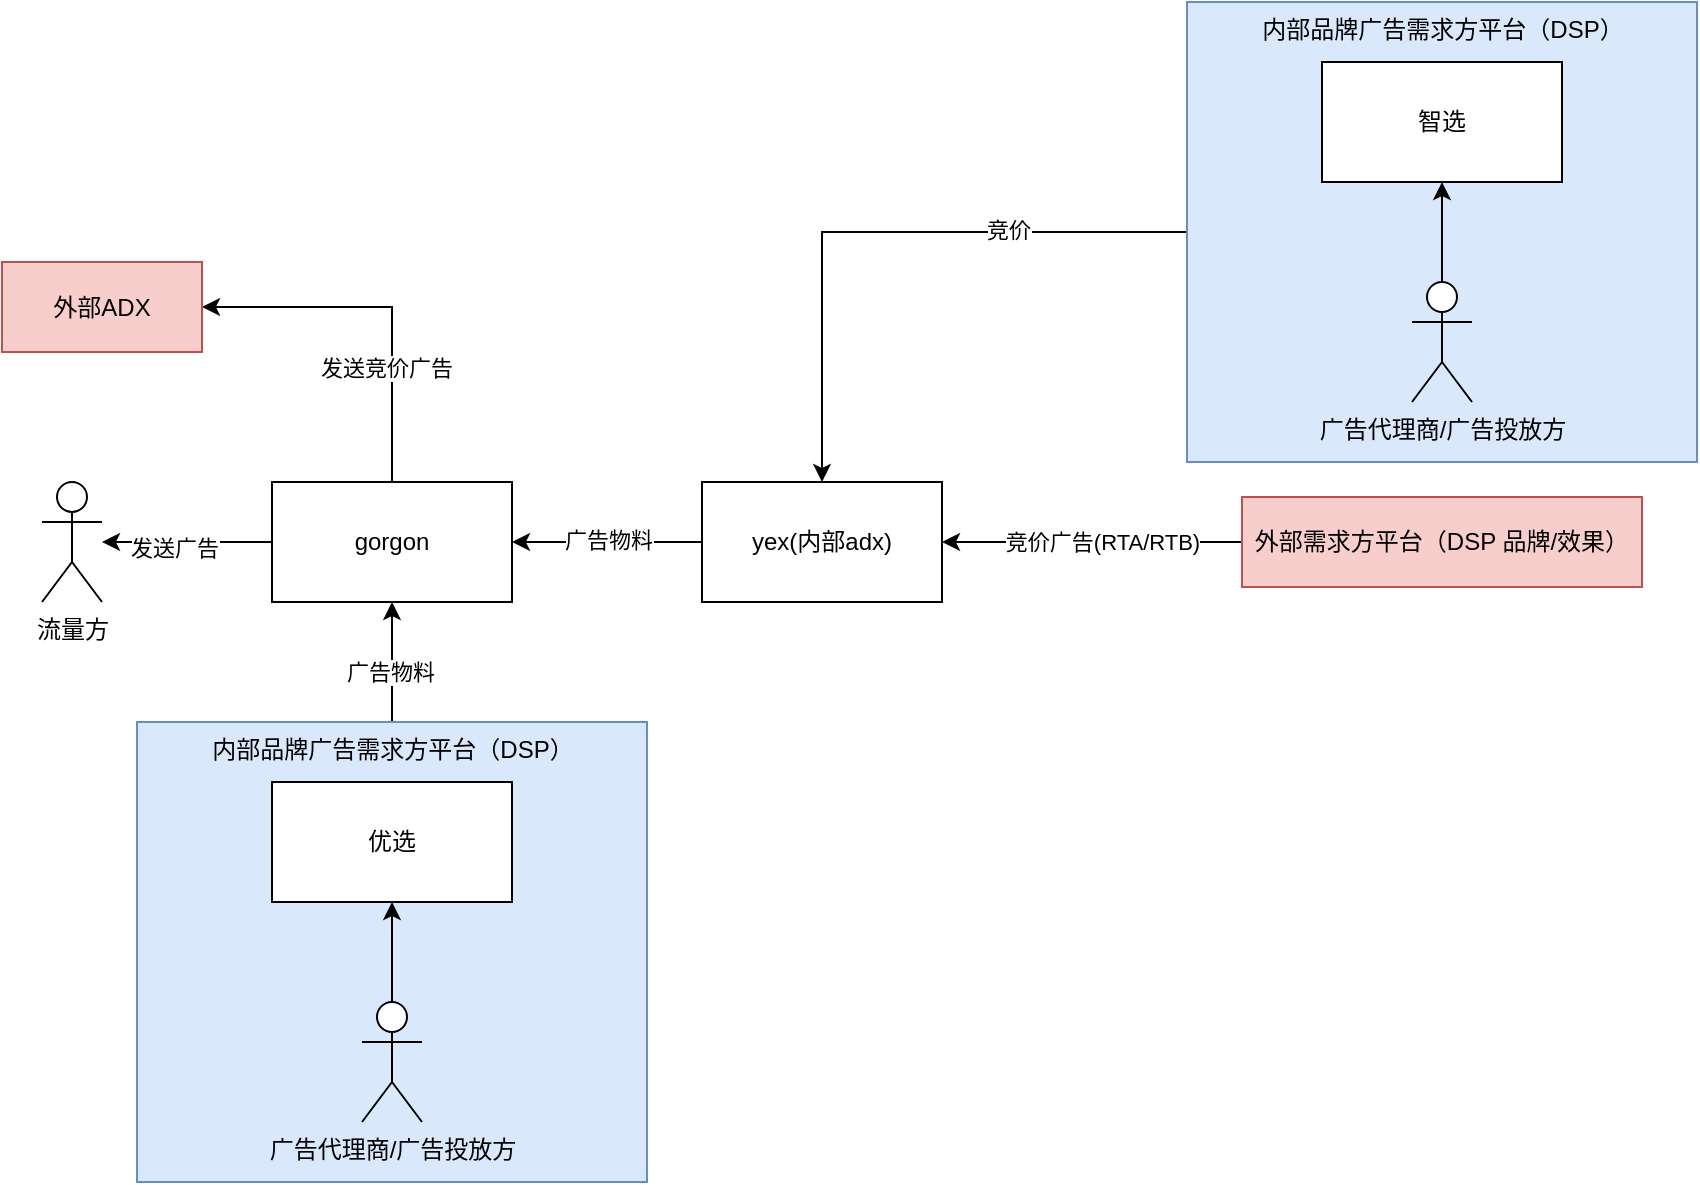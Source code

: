 <mxfile version="24.2.0" type="github">
  <diagram name="第 1 页" id="DZKvMR4NqTbN847J7-GW">
    <mxGraphModel dx="1026" dy="591" grid="1" gridSize="10" guides="1" tooltips="1" connect="1" arrows="1" fold="1" page="1" pageScale="1" pageWidth="827" pageHeight="1169" math="0" shadow="0">
      <root>
        <mxCell id="0" />
        <mxCell id="1" parent="0" />
        <mxCell id="5Lwf3cJAL7MCHCofSX3t-14" value="" style="edgeStyle=orthogonalEdgeStyle;rounded=0;orthogonalLoop=1;jettySize=auto;html=1;" edge="1" parent="1" source="5Lwf3cJAL7MCHCofSX3t-9" target="5Lwf3cJAL7MCHCofSX3t-1">
          <mxGeometry relative="1" as="geometry" />
        </mxCell>
        <mxCell id="5Lwf3cJAL7MCHCofSX3t-17" value="广告物料" style="edgeLabel;html=1;align=center;verticalAlign=middle;resizable=0;points=[];" vertex="1" connectable="0" parent="5Lwf3cJAL7MCHCofSX3t-14">
          <mxGeometry x="-0.167" y="1" relative="1" as="geometry">
            <mxPoint as="offset" />
          </mxGeometry>
        </mxCell>
        <mxCell id="5Lwf3cJAL7MCHCofSX3t-9" value="内部品牌广告需求方平台（DSP）" style="rounded=0;whiteSpace=wrap;html=1;fillColor=#dae8fc;strokeColor=#6c8ebf;verticalAlign=top;" vertex="1" parent="1">
          <mxGeometry x="107.5" y="420" width="255" height="230" as="geometry" />
        </mxCell>
        <mxCell id="5Lwf3cJAL7MCHCofSX3t-16" value="" style="edgeStyle=orthogonalEdgeStyle;rounded=0;orthogonalLoop=1;jettySize=auto;html=1;" edge="1" parent="1" source="5Lwf3cJAL7MCHCofSX3t-1" target="5Lwf3cJAL7MCHCofSX3t-12">
          <mxGeometry relative="1" as="geometry" />
        </mxCell>
        <mxCell id="5Lwf3cJAL7MCHCofSX3t-18" value="发送广告" style="edgeLabel;html=1;align=center;verticalAlign=middle;resizable=0;points=[];" vertex="1" connectable="0" parent="5Lwf3cJAL7MCHCofSX3t-16">
          <mxGeometry x="0.153" y="3" relative="1" as="geometry">
            <mxPoint as="offset" />
          </mxGeometry>
        </mxCell>
        <mxCell id="5Lwf3cJAL7MCHCofSX3t-26" style="edgeStyle=orthogonalEdgeStyle;rounded=0;orthogonalLoop=1;jettySize=auto;html=1;exitX=0.5;exitY=0;exitDx=0;exitDy=0;entryX=1;entryY=0.5;entryDx=0;entryDy=0;" edge="1" parent="1" source="5Lwf3cJAL7MCHCofSX3t-1" target="5Lwf3cJAL7MCHCofSX3t-25">
          <mxGeometry relative="1" as="geometry" />
        </mxCell>
        <mxCell id="5Lwf3cJAL7MCHCofSX3t-27" value="发送竞价广告" style="edgeLabel;html=1;align=center;verticalAlign=middle;resizable=0;points=[];" vertex="1" connectable="0" parent="5Lwf3cJAL7MCHCofSX3t-26">
          <mxGeometry x="-0.372" y="3" relative="1" as="geometry">
            <mxPoint as="offset" />
          </mxGeometry>
        </mxCell>
        <mxCell id="5Lwf3cJAL7MCHCofSX3t-1" value="gorgon" style="rounded=0;whiteSpace=wrap;html=1;" vertex="1" parent="1">
          <mxGeometry x="175" y="300" width="120" height="60" as="geometry" />
        </mxCell>
        <mxCell id="5Lwf3cJAL7MCHCofSX3t-3" value="优选" style="rounded=0;whiteSpace=wrap;html=1;" vertex="1" parent="1">
          <mxGeometry x="175" y="450" width="120" height="60" as="geometry" />
        </mxCell>
        <mxCell id="5Lwf3cJAL7MCHCofSX3t-6" value="" style="edgeStyle=orthogonalEdgeStyle;rounded=0;orthogonalLoop=1;jettySize=auto;html=1;" edge="1" parent="1" source="5Lwf3cJAL7MCHCofSX3t-4" target="5Lwf3cJAL7MCHCofSX3t-3">
          <mxGeometry relative="1" as="geometry" />
        </mxCell>
        <mxCell id="5Lwf3cJAL7MCHCofSX3t-4" value="广告代理商/广告投放方" style="shape=umlActor;verticalLabelPosition=bottom;verticalAlign=top;html=1;outlineConnect=0;" vertex="1" parent="1">
          <mxGeometry x="220" y="560" width="30" height="60" as="geometry" />
        </mxCell>
        <mxCell id="5Lwf3cJAL7MCHCofSX3t-12" value="流量方" style="shape=umlActor;verticalLabelPosition=bottom;verticalAlign=top;html=1;outlineConnect=0;" vertex="1" parent="1">
          <mxGeometry x="60" y="300" width="30" height="60" as="geometry" />
        </mxCell>
        <mxCell id="5Lwf3cJAL7MCHCofSX3t-20" value="" style="edgeStyle=orthogonalEdgeStyle;rounded=0;orthogonalLoop=1;jettySize=auto;html=1;" edge="1" parent="1" source="5Lwf3cJAL7MCHCofSX3t-19" target="5Lwf3cJAL7MCHCofSX3t-1">
          <mxGeometry relative="1" as="geometry" />
        </mxCell>
        <mxCell id="5Lwf3cJAL7MCHCofSX3t-24" value="广告物料" style="edgeLabel;html=1;align=center;verticalAlign=middle;resizable=0;points=[];" vertex="1" connectable="0" parent="5Lwf3cJAL7MCHCofSX3t-20">
          <mxGeometry x="-0.011" y="-1" relative="1" as="geometry">
            <mxPoint as="offset" />
          </mxGeometry>
        </mxCell>
        <mxCell id="5Lwf3cJAL7MCHCofSX3t-19" value="yex(内部adx)" style="rounded=0;whiteSpace=wrap;html=1;" vertex="1" parent="1">
          <mxGeometry x="390" y="300" width="120" height="60" as="geometry" />
        </mxCell>
        <mxCell id="5Lwf3cJAL7MCHCofSX3t-22" value="" style="edgeStyle=orthogonalEdgeStyle;rounded=0;orthogonalLoop=1;jettySize=auto;html=1;" edge="1" parent="1" source="5Lwf3cJAL7MCHCofSX3t-21" target="5Lwf3cJAL7MCHCofSX3t-19">
          <mxGeometry relative="1" as="geometry" />
        </mxCell>
        <mxCell id="5Lwf3cJAL7MCHCofSX3t-23" value="竞价广告(RTA/RTB)" style="edgeLabel;html=1;align=center;verticalAlign=middle;resizable=0;points=[];" vertex="1" connectable="0" parent="5Lwf3cJAL7MCHCofSX3t-22">
          <mxGeometry x="-0.267" y="-1" relative="1" as="geometry">
            <mxPoint x="-15" y="1" as="offset" />
          </mxGeometry>
        </mxCell>
        <mxCell id="5Lwf3cJAL7MCHCofSX3t-21" value="外部需求方平台（DSP 品牌/效果）" style="rounded=0;whiteSpace=wrap;html=1;fillColor=#f8cecc;strokeColor=#b85450;verticalAlign=middle;" vertex="1" parent="1">
          <mxGeometry x="660" y="307.5" width="200" height="45" as="geometry" />
        </mxCell>
        <mxCell id="5Lwf3cJAL7MCHCofSX3t-25" value="外部ADX" style="rounded=0;whiteSpace=wrap;html=1;fillColor=#f8cecc;strokeColor=#b85450;verticalAlign=middle;" vertex="1" parent="1">
          <mxGeometry x="40" y="190" width="100" height="45" as="geometry" />
        </mxCell>
        <mxCell id="5Lwf3cJAL7MCHCofSX3t-32" style="edgeStyle=orthogonalEdgeStyle;rounded=0;orthogonalLoop=1;jettySize=auto;html=1;exitX=0;exitY=0.5;exitDx=0;exitDy=0;" edge="1" parent="1" source="5Lwf3cJAL7MCHCofSX3t-28" target="5Lwf3cJAL7MCHCofSX3t-19">
          <mxGeometry relative="1" as="geometry" />
        </mxCell>
        <mxCell id="5Lwf3cJAL7MCHCofSX3t-33" value="竞价" style="edgeLabel;html=1;align=center;verticalAlign=middle;resizable=0;points=[];" vertex="1" connectable="0" parent="5Lwf3cJAL7MCHCofSX3t-32">
          <mxGeometry x="-0.418" y="-1" relative="1" as="geometry">
            <mxPoint as="offset" />
          </mxGeometry>
        </mxCell>
        <mxCell id="5Lwf3cJAL7MCHCofSX3t-28" value="内部品牌广告需求方平台（DSP）" style="rounded=0;whiteSpace=wrap;html=1;fillColor=#dae8fc;strokeColor=#6c8ebf;verticalAlign=top;" vertex="1" parent="1">
          <mxGeometry x="632.5" y="60" width="255" height="230" as="geometry" />
        </mxCell>
        <mxCell id="5Lwf3cJAL7MCHCofSX3t-29" value="智选" style="rounded=0;whiteSpace=wrap;html=1;" vertex="1" parent="1">
          <mxGeometry x="700" y="90" width="120" height="60" as="geometry" />
        </mxCell>
        <mxCell id="5Lwf3cJAL7MCHCofSX3t-30" value="" style="edgeStyle=orthogonalEdgeStyle;rounded=0;orthogonalLoop=1;jettySize=auto;html=1;" edge="1" parent="1" source="5Lwf3cJAL7MCHCofSX3t-31" target="5Lwf3cJAL7MCHCofSX3t-29">
          <mxGeometry relative="1" as="geometry" />
        </mxCell>
        <mxCell id="5Lwf3cJAL7MCHCofSX3t-31" value="广告代理商/广告投放方" style="shape=umlActor;verticalLabelPosition=bottom;verticalAlign=top;html=1;outlineConnect=0;" vertex="1" parent="1">
          <mxGeometry x="745" y="200" width="30" height="60" as="geometry" />
        </mxCell>
      </root>
    </mxGraphModel>
  </diagram>
</mxfile>
